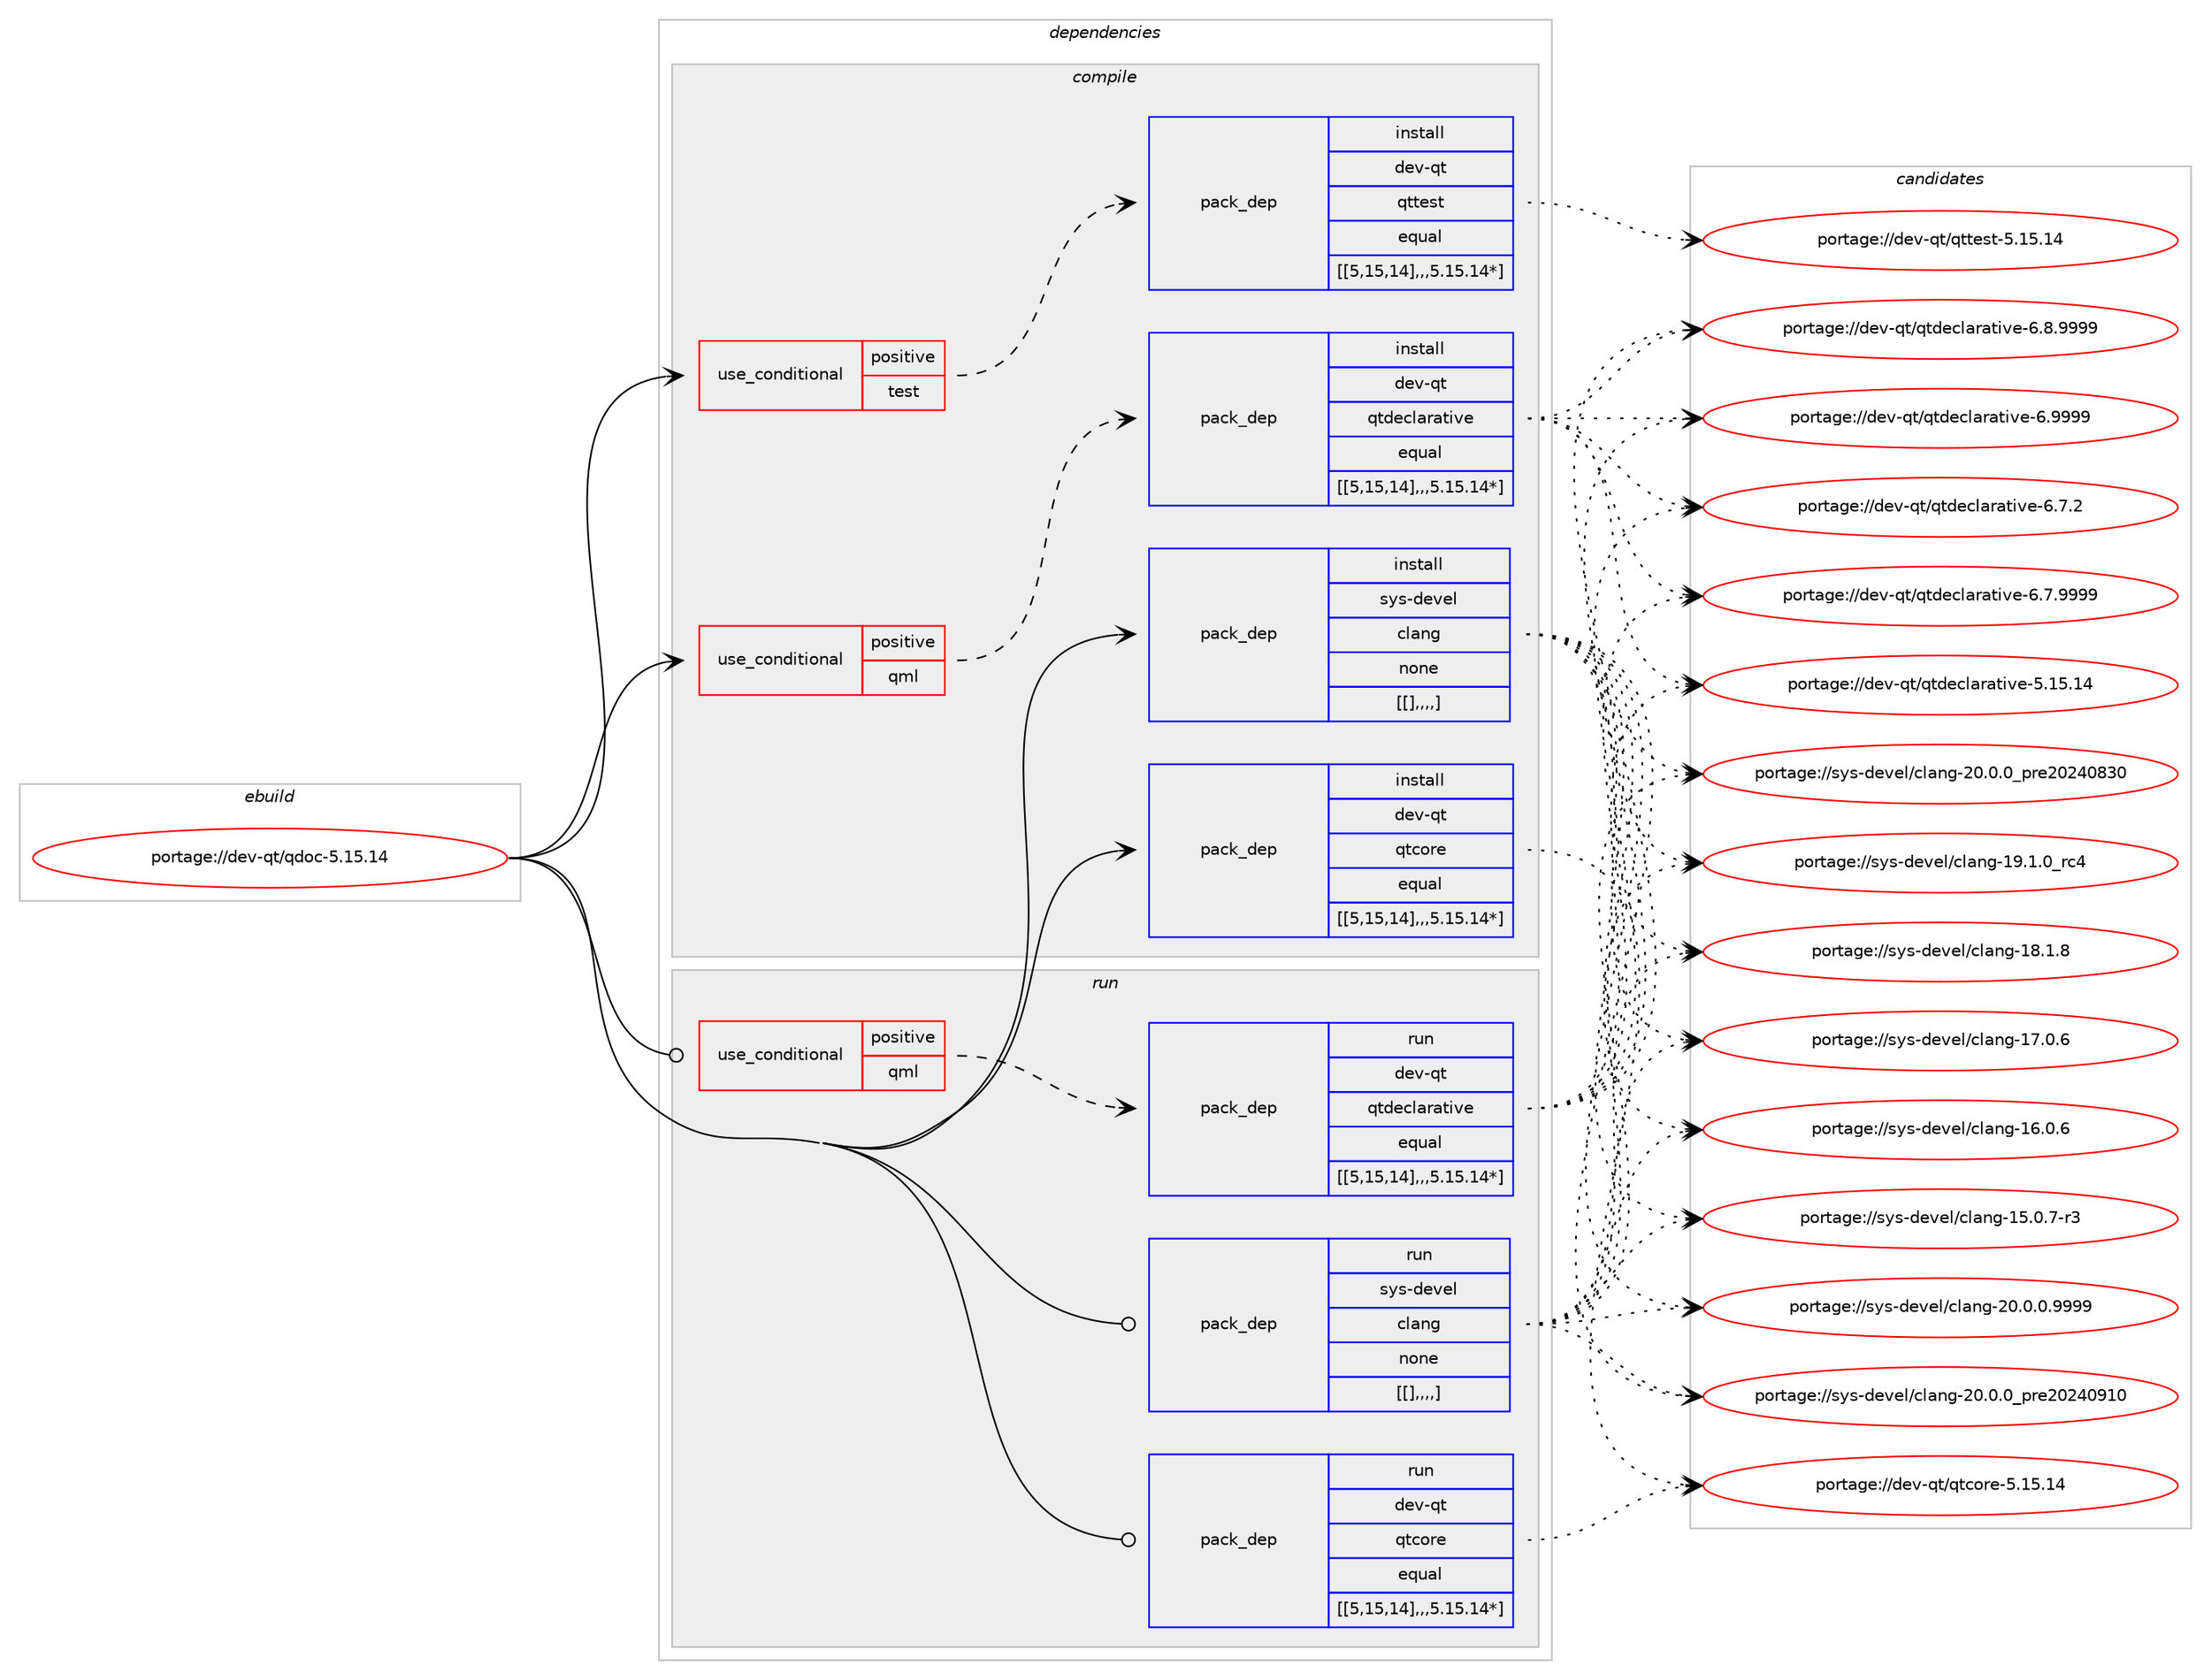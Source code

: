 digraph prolog {

# *************
# Graph options
# *************

newrank=true;
concentrate=true;
compound=true;
graph [rankdir=LR,fontname=Helvetica,fontsize=10,ranksep=1.5];#, ranksep=2.5, nodesep=0.2];
edge  [arrowhead=vee];
node  [fontname=Helvetica,fontsize=10];

# **********
# The ebuild
# **********

subgraph cluster_leftcol {
color=gray;
label=<<i>ebuild</i>>;
id [label="portage://dev-qt/qdoc-5.15.14", color=red, width=4, href="../dev-qt/qdoc-5.15.14.svg"];
}

# ****************
# The dependencies
# ****************

subgraph cluster_midcol {
color=gray;
label=<<i>dependencies</i>>;
subgraph cluster_compile {
fillcolor="#eeeeee";
style=filled;
label=<<i>compile</i>>;
subgraph cond42666 {
dependency170651 [label=<<TABLE BORDER="0" CELLBORDER="1" CELLSPACING="0" CELLPADDING="4"><TR><TD ROWSPAN="3" CELLPADDING="10">use_conditional</TD></TR><TR><TD>positive</TD></TR><TR><TD>qml</TD></TR></TABLE>>, shape=none, color=red];
subgraph pack126719 {
dependency170652 [label=<<TABLE BORDER="0" CELLBORDER="1" CELLSPACING="0" CELLPADDING="4" WIDTH="220"><TR><TD ROWSPAN="6" CELLPADDING="30">pack_dep</TD></TR><TR><TD WIDTH="110">install</TD></TR><TR><TD>dev-qt</TD></TR><TR><TD>qtdeclarative</TD></TR><TR><TD>equal</TD></TR><TR><TD>[[5,15,14],,,5.15.14*]</TD></TR></TABLE>>, shape=none, color=blue];
}
dependency170651:e -> dependency170652:w [weight=20,style="dashed",arrowhead="vee"];
}
id:e -> dependency170651:w [weight=20,style="solid",arrowhead="vee"];
subgraph cond42667 {
dependency170653 [label=<<TABLE BORDER="0" CELLBORDER="1" CELLSPACING="0" CELLPADDING="4"><TR><TD ROWSPAN="3" CELLPADDING="10">use_conditional</TD></TR><TR><TD>positive</TD></TR><TR><TD>test</TD></TR></TABLE>>, shape=none, color=red];
subgraph pack126720 {
dependency170654 [label=<<TABLE BORDER="0" CELLBORDER="1" CELLSPACING="0" CELLPADDING="4" WIDTH="220"><TR><TD ROWSPAN="6" CELLPADDING="30">pack_dep</TD></TR><TR><TD WIDTH="110">install</TD></TR><TR><TD>dev-qt</TD></TR><TR><TD>qttest</TD></TR><TR><TD>equal</TD></TR><TR><TD>[[5,15,14],,,5.15.14*]</TD></TR></TABLE>>, shape=none, color=blue];
}
dependency170653:e -> dependency170654:w [weight=20,style="dashed",arrowhead="vee"];
}
id:e -> dependency170653:w [weight=20,style="solid",arrowhead="vee"];
subgraph pack126721 {
dependency170655 [label=<<TABLE BORDER="0" CELLBORDER="1" CELLSPACING="0" CELLPADDING="4" WIDTH="220"><TR><TD ROWSPAN="6" CELLPADDING="30">pack_dep</TD></TR><TR><TD WIDTH="110">install</TD></TR><TR><TD>dev-qt</TD></TR><TR><TD>qtcore</TD></TR><TR><TD>equal</TD></TR><TR><TD>[[5,15,14],,,5.15.14*]</TD></TR></TABLE>>, shape=none, color=blue];
}
id:e -> dependency170655:w [weight=20,style="solid",arrowhead="vee"];
subgraph pack126722 {
dependency170656 [label=<<TABLE BORDER="0" CELLBORDER="1" CELLSPACING="0" CELLPADDING="4" WIDTH="220"><TR><TD ROWSPAN="6" CELLPADDING="30">pack_dep</TD></TR><TR><TD WIDTH="110">install</TD></TR><TR><TD>sys-devel</TD></TR><TR><TD>clang</TD></TR><TR><TD>none</TD></TR><TR><TD>[[],,,,]</TD></TR></TABLE>>, shape=none, color=blue];
}
id:e -> dependency170656:w [weight=20,style="solid",arrowhead="vee"];
}
subgraph cluster_compileandrun {
fillcolor="#eeeeee";
style=filled;
label=<<i>compile and run</i>>;
}
subgraph cluster_run {
fillcolor="#eeeeee";
style=filled;
label=<<i>run</i>>;
subgraph cond42668 {
dependency170657 [label=<<TABLE BORDER="0" CELLBORDER="1" CELLSPACING="0" CELLPADDING="4"><TR><TD ROWSPAN="3" CELLPADDING="10">use_conditional</TD></TR><TR><TD>positive</TD></TR><TR><TD>qml</TD></TR></TABLE>>, shape=none, color=red];
subgraph pack126723 {
dependency170658 [label=<<TABLE BORDER="0" CELLBORDER="1" CELLSPACING="0" CELLPADDING="4" WIDTH="220"><TR><TD ROWSPAN="6" CELLPADDING="30">pack_dep</TD></TR><TR><TD WIDTH="110">run</TD></TR><TR><TD>dev-qt</TD></TR><TR><TD>qtdeclarative</TD></TR><TR><TD>equal</TD></TR><TR><TD>[[5,15,14],,,5.15.14*]</TD></TR></TABLE>>, shape=none, color=blue];
}
dependency170657:e -> dependency170658:w [weight=20,style="dashed",arrowhead="vee"];
}
id:e -> dependency170657:w [weight=20,style="solid",arrowhead="odot"];
subgraph pack126724 {
dependency170659 [label=<<TABLE BORDER="0" CELLBORDER="1" CELLSPACING="0" CELLPADDING="4" WIDTH="220"><TR><TD ROWSPAN="6" CELLPADDING="30">pack_dep</TD></TR><TR><TD WIDTH="110">run</TD></TR><TR><TD>dev-qt</TD></TR><TR><TD>qtcore</TD></TR><TR><TD>equal</TD></TR><TR><TD>[[5,15,14],,,5.15.14*]</TD></TR></TABLE>>, shape=none, color=blue];
}
id:e -> dependency170659:w [weight=20,style="solid",arrowhead="odot"];
subgraph pack126725 {
dependency170660 [label=<<TABLE BORDER="0" CELLBORDER="1" CELLSPACING="0" CELLPADDING="4" WIDTH="220"><TR><TD ROWSPAN="6" CELLPADDING="30">pack_dep</TD></TR><TR><TD WIDTH="110">run</TD></TR><TR><TD>sys-devel</TD></TR><TR><TD>clang</TD></TR><TR><TD>none</TD></TR><TR><TD>[[],,,,]</TD></TR></TABLE>>, shape=none, color=blue];
}
id:e -> dependency170660:w [weight=20,style="solid",arrowhead="odot"];
}
}

# **************
# The candidates
# **************

subgraph cluster_choices {
rank=same;
color=gray;
label=<<i>candidates</i>>;

subgraph choice126719 {
color=black;
nodesep=1;
choice100101118451131164711311610010199108971149711610511810145544657575757 [label="portage://dev-qt/qtdeclarative-6.9999", color=red, width=4,href="../dev-qt/qtdeclarative-6.9999.svg"];
choice1001011184511311647113116100101991089711497116105118101455446564657575757 [label="portage://dev-qt/qtdeclarative-6.8.9999", color=red, width=4,href="../dev-qt/qtdeclarative-6.8.9999.svg"];
choice1001011184511311647113116100101991089711497116105118101455446554657575757 [label="portage://dev-qt/qtdeclarative-6.7.9999", color=red, width=4,href="../dev-qt/qtdeclarative-6.7.9999.svg"];
choice1001011184511311647113116100101991089711497116105118101455446554650 [label="portage://dev-qt/qtdeclarative-6.7.2", color=red, width=4,href="../dev-qt/qtdeclarative-6.7.2.svg"];
choice10010111845113116471131161001019910897114971161051181014553464953464952 [label="portage://dev-qt/qtdeclarative-5.15.14", color=red, width=4,href="../dev-qt/qtdeclarative-5.15.14.svg"];
dependency170652:e -> choice100101118451131164711311610010199108971149711610511810145544657575757:w [style=dotted,weight="100"];
dependency170652:e -> choice1001011184511311647113116100101991089711497116105118101455446564657575757:w [style=dotted,weight="100"];
dependency170652:e -> choice1001011184511311647113116100101991089711497116105118101455446554657575757:w [style=dotted,weight="100"];
dependency170652:e -> choice1001011184511311647113116100101991089711497116105118101455446554650:w [style=dotted,weight="100"];
dependency170652:e -> choice10010111845113116471131161001019910897114971161051181014553464953464952:w [style=dotted,weight="100"];
}
subgraph choice126720 {
color=black;
nodesep=1;
choice10010111845113116471131161161011151164553464953464952 [label="portage://dev-qt/qttest-5.15.14", color=red, width=4,href="../dev-qt/qttest-5.15.14.svg"];
dependency170654:e -> choice10010111845113116471131161161011151164553464953464952:w [style=dotted,weight="100"];
}
subgraph choice126721 {
color=black;
nodesep=1;
choice1001011184511311647113116991111141014553464953464952 [label="portage://dev-qt/qtcore-5.15.14", color=red, width=4,href="../dev-qt/qtcore-5.15.14.svg"];
dependency170655:e -> choice1001011184511311647113116991111141014553464953464952:w [style=dotted,weight="100"];
}
subgraph choice126722 {
color=black;
nodesep=1;
choice11512111545100101118101108479910897110103455048464846484657575757 [label="portage://sys-devel/clang-20.0.0.9999", color=red, width=4,href="../sys-devel/clang-20.0.0.9999.svg"];
choice1151211154510010111810110847991089711010345504846484648951121141015048505248574948 [label="portage://sys-devel/clang-20.0.0_pre20240910", color=red, width=4,href="../sys-devel/clang-20.0.0_pre20240910.svg"];
choice1151211154510010111810110847991089711010345504846484648951121141015048505248565148 [label="portage://sys-devel/clang-20.0.0_pre20240830", color=red, width=4,href="../sys-devel/clang-20.0.0_pre20240830.svg"];
choice1151211154510010111810110847991089711010345495746494648951149952 [label="portage://sys-devel/clang-19.1.0_rc4", color=red, width=4,href="../sys-devel/clang-19.1.0_rc4.svg"];
choice1151211154510010111810110847991089711010345495646494656 [label="portage://sys-devel/clang-18.1.8", color=red, width=4,href="../sys-devel/clang-18.1.8.svg"];
choice1151211154510010111810110847991089711010345495546484654 [label="portage://sys-devel/clang-17.0.6", color=red, width=4,href="../sys-devel/clang-17.0.6.svg"];
choice1151211154510010111810110847991089711010345495446484654 [label="portage://sys-devel/clang-16.0.6", color=red, width=4,href="../sys-devel/clang-16.0.6.svg"];
choice11512111545100101118101108479910897110103454953464846554511451 [label="portage://sys-devel/clang-15.0.7-r3", color=red, width=4,href="../sys-devel/clang-15.0.7-r3.svg"];
dependency170656:e -> choice11512111545100101118101108479910897110103455048464846484657575757:w [style=dotted,weight="100"];
dependency170656:e -> choice1151211154510010111810110847991089711010345504846484648951121141015048505248574948:w [style=dotted,weight="100"];
dependency170656:e -> choice1151211154510010111810110847991089711010345504846484648951121141015048505248565148:w [style=dotted,weight="100"];
dependency170656:e -> choice1151211154510010111810110847991089711010345495746494648951149952:w [style=dotted,weight="100"];
dependency170656:e -> choice1151211154510010111810110847991089711010345495646494656:w [style=dotted,weight="100"];
dependency170656:e -> choice1151211154510010111810110847991089711010345495546484654:w [style=dotted,weight="100"];
dependency170656:e -> choice1151211154510010111810110847991089711010345495446484654:w [style=dotted,weight="100"];
dependency170656:e -> choice11512111545100101118101108479910897110103454953464846554511451:w [style=dotted,weight="100"];
}
subgraph choice126723 {
color=black;
nodesep=1;
choice100101118451131164711311610010199108971149711610511810145544657575757 [label="portage://dev-qt/qtdeclarative-6.9999", color=red, width=4,href="../dev-qt/qtdeclarative-6.9999.svg"];
choice1001011184511311647113116100101991089711497116105118101455446564657575757 [label="portage://dev-qt/qtdeclarative-6.8.9999", color=red, width=4,href="../dev-qt/qtdeclarative-6.8.9999.svg"];
choice1001011184511311647113116100101991089711497116105118101455446554657575757 [label="portage://dev-qt/qtdeclarative-6.7.9999", color=red, width=4,href="../dev-qt/qtdeclarative-6.7.9999.svg"];
choice1001011184511311647113116100101991089711497116105118101455446554650 [label="portage://dev-qt/qtdeclarative-6.7.2", color=red, width=4,href="../dev-qt/qtdeclarative-6.7.2.svg"];
choice10010111845113116471131161001019910897114971161051181014553464953464952 [label="portage://dev-qt/qtdeclarative-5.15.14", color=red, width=4,href="../dev-qt/qtdeclarative-5.15.14.svg"];
dependency170658:e -> choice100101118451131164711311610010199108971149711610511810145544657575757:w [style=dotted,weight="100"];
dependency170658:e -> choice1001011184511311647113116100101991089711497116105118101455446564657575757:w [style=dotted,weight="100"];
dependency170658:e -> choice1001011184511311647113116100101991089711497116105118101455446554657575757:w [style=dotted,weight="100"];
dependency170658:e -> choice1001011184511311647113116100101991089711497116105118101455446554650:w [style=dotted,weight="100"];
dependency170658:e -> choice10010111845113116471131161001019910897114971161051181014553464953464952:w [style=dotted,weight="100"];
}
subgraph choice126724 {
color=black;
nodesep=1;
choice1001011184511311647113116991111141014553464953464952 [label="portage://dev-qt/qtcore-5.15.14", color=red, width=4,href="../dev-qt/qtcore-5.15.14.svg"];
dependency170659:e -> choice1001011184511311647113116991111141014553464953464952:w [style=dotted,weight="100"];
}
subgraph choice126725 {
color=black;
nodesep=1;
choice11512111545100101118101108479910897110103455048464846484657575757 [label="portage://sys-devel/clang-20.0.0.9999", color=red, width=4,href="../sys-devel/clang-20.0.0.9999.svg"];
choice1151211154510010111810110847991089711010345504846484648951121141015048505248574948 [label="portage://sys-devel/clang-20.0.0_pre20240910", color=red, width=4,href="../sys-devel/clang-20.0.0_pre20240910.svg"];
choice1151211154510010111810110847991089711010345504846484648951121141015048505248565148 [label="portage://sys-devel/clang-20.0.0_pre20240830", color=red, width=4,href="../sys-devel/clang-20.0.0_pre20240830.svg"];
choice1151211154510010111810110847991089711010345495746494648951149952 [label="portage://sys-devel/clang-19.1.0_rc4", color=red, width=4,href="../sys-devel/clang-19.1.0_rc4.svg"];
choice1151211154510010111810110847991089711010345495646494656 [label="portage://sys-devel/clang-18.1.8", color=red, width=4,href="../sys-devel/clang-18.1.8.svg"];
choice1151211154510010111810110847991089711010345495546484654 [label="portage://sys-devel/clang-17.0.6", color=red, width=4,href="../sys-devel/clang-17.0.6.svg"];
choice1151211154510010111810110847991089711010345495446484654 [label="portage://sys-devel/clang-16.0.6", color=red, width=4,href="../sys-devel/clang-16.0.6.svg"];
choice11512111545100101118101108479910897110103454953464846554511451 [label="portage://sys-devel/clang-15.0.7-r3", color=red, width=4,href="../sys-devel/clang-15.0.7-r3.svg"];
dependency170660:e -> choice11512111545100101118101108479910897110103455048464846484657575757:w [style=dotted,weight="100"];
dependency170660:e -> choice1151211154510010111810110847991089711010345504846484648951121141015048505248574948:w [style=dotted,weight="100"];
dependency170660:e -> choice1151211154510010111810110847991089711010345504846484648951121141015048505248565148:w [style=dotted,weight="100"];
dependency170660:e -> choice1151211154510010111810110847991089711010345495746494648951149952:w [style=dotted,weight="100"];
dependency170660:e -> choice1151211154510010111810110847991089711010345495646494656:w [style=dotted,weight="100"];
dependency170660:e -> choice1151211154510010111810110847991089711010345495546484654:w [style=dotted,weight="100"];
dependency170660:e -> choice1151211154510010111810110847991089711010345495446484654:w [style=dotted,weight="100"];
dependency170660:e -> choice11512111545100101118101108479910897110103454953464846554511451:w [style=dotted,weight="100"];
}
}

}
